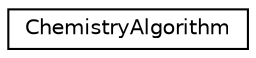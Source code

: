 digraph "Graphical Class Hierarchy"
{
 // INTERACTIVE_SVG=YES
  edge [fontname="Helvetica",fontsize="10",labelfontname="Helvetica",labelfontsize="10"];
  node [fontname="Helvetica",fontsize="10",shape=record];
  rankdir="LR";
  Node0 [label="ChemistryAlgorithm",height=0.2,width=0.4,color="black", fillcolor="white", style="filled",URL="$structChemistryAlgorithm.html",tooltip="Struct to hold chemistry algorithm information. "];
}
